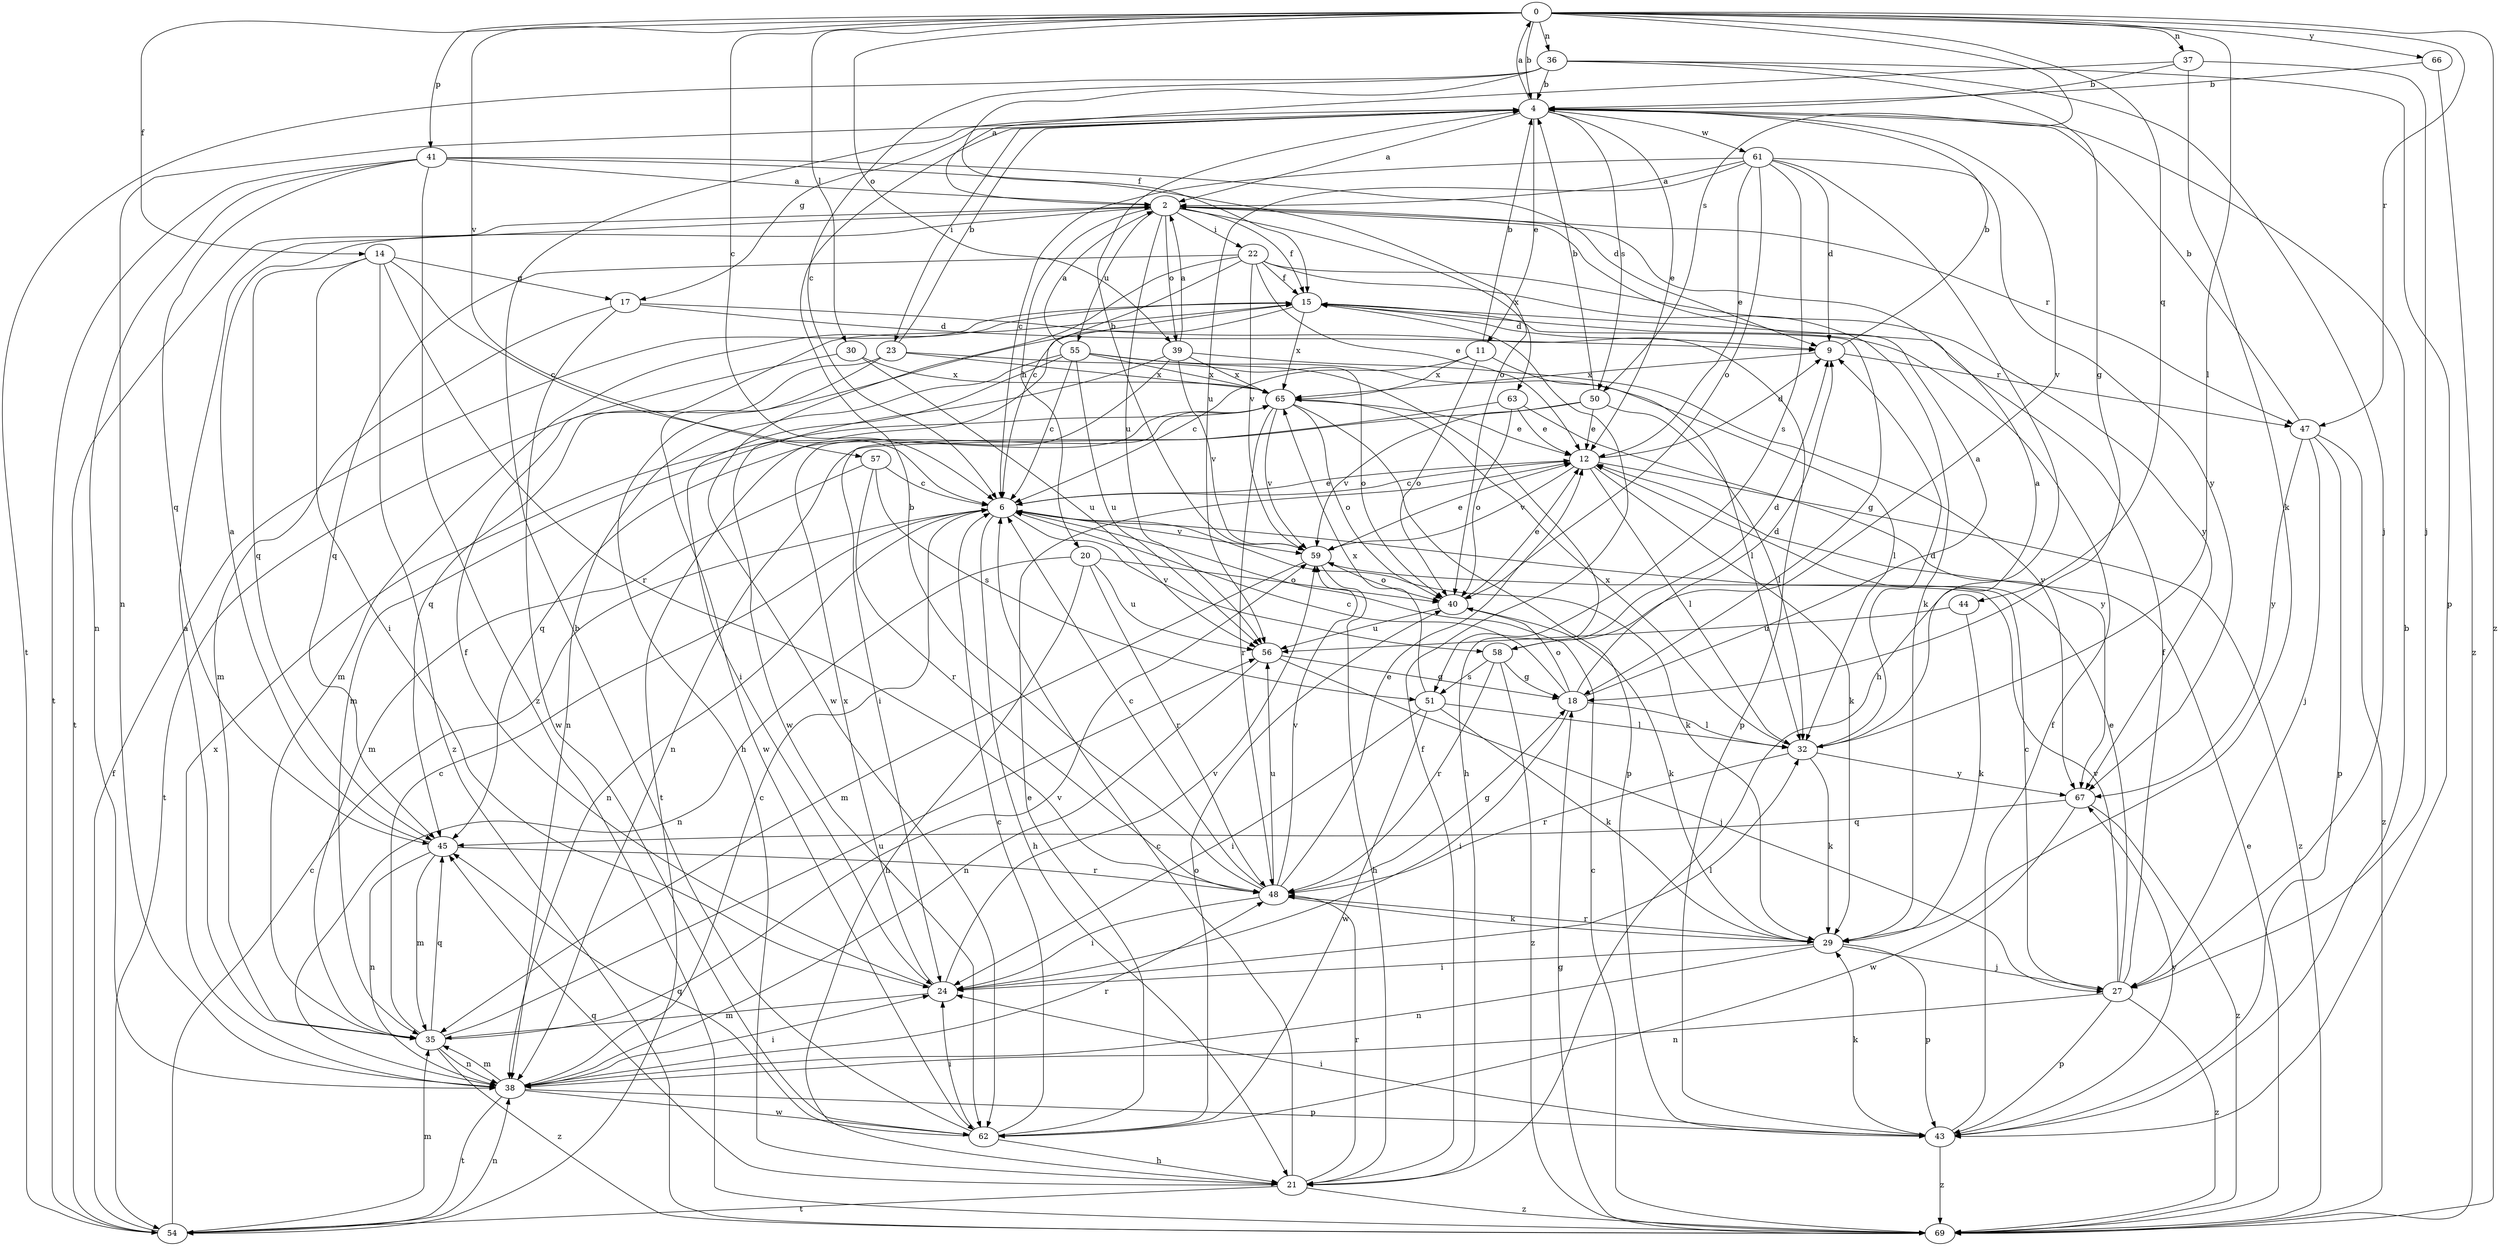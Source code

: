 strict digraph  {
0;
2;
4;
6;
9;
11;
12;
14;
15;
17;
18;
20;
21;
22;
23;
24;
27;
29;
30;
32;
35;
36;
37;
38;
39;
40;
41;
43;
44;
45;
47;
48;
50;
51;
54;
55;
56;
57;
58;
59;
61;
62;
63;
65;
66;
67;
69;
0 -> 4  [label=b];
0 -> 6  [label=c];
0 -> 14  [label=f];
0 -> 30  [label=l];
0 -> 32  [label=l];
0 -> 36  [label=n];
0 -> 37  [label=n];
0 -> 39  [label=o];
0 -> 41  [label=p];
0 -> 44  [label=q];
0 -> 47  [label=r];
0 -> 50  [label=s];
0 -> 57  [label=v];
0 -> 66  [label=y];
0 -> 69  [label=z];
2 -> 15  [label=f];
2 -> 20  [label=h];
2 -> 22  [label=i];
2 -> 39  [label=o];
2 -> 47  [label=r];
2 -> 54  [label=t];
2 -> 55  [label=u];
2 -> 56  [label=u];
2 -> 63  [label=x];
4 -> 0  [label=a];
4 -> 2  [label=a];
4 -> 11  [label=e];
4 -> 12  [label=e];
4 -> 17  [label=g];
4 -> 23  [label=i];
4 -> 38  [label=n];
4 -> 50  [label=s];
4 -> 58  [label=v];
4 -> 61  [label=w];
6 -> 12  [label=e];
6 -> 21  [label=h];
6 -> 29  [label=k];
6 -> 38  [label=n];
6 -> 58  [label=v];
6 -> 59  [label=v];
9 -> 4  [label=b];
9 -> 47  [label=r];
9 -> 65  [label=x];
11 -> 4  [label=b];
11 -> 6  [label=c];
11 -> 32  [label=l];
11 -> 40  [label=o];
11 -> 65  [label=x];
12 -> 6  [label=c];
12 -> 9  [label=d];
12 -> 29  [label=k];
12 -> 32  [label=l];
12 -> 59  [label=v];
12 -> 69  [label=z];
14 -> 6  [label=c];
14 -> 17  [label=g];
14 -> 24  [label=i];
14 -> 45  [label=q];
14 -> 48  [label=r];
14 -> 69  [label=z];
15 -> 9  [label=d];
15 -> 18  [label=g];
15 -> 21  [label=h];
15 -> 35  [label=m];
15 -> 62  [label=w];
15 -> 65  [label=x];
17 -> 9  [label=d];
17 -> 35  [label=m];
17 -> 43  [label=p];
17 -> 62  [label=w];
18 -> 2  [label=a];
18 -> 6  [label=c];
18 -> 9  [label=d];
18 -> 24  [label=i];
18 -> 32  [label=l];
18 -> 40  [label=o];
20 -> 21  [label=h];
20 -> 38  [label=n];
20 -> 40  [label=o];
20 -> 48  [label=r];
20 -> 56  [label=u];
21 -> 6  [label=c];
21 -> 15  [label=f];
21 -> 45  [label=q];
21 -> 48  [label=r];
21 -> 54  [label=t];
21 -> 69  [label=z];
22 -> 6  [label=c];
22 -> 12  [label=e];
22 -> 15  [label=f];
22 -> 29  [label=k];
22 -> 45  [label=q];
22 -> 59  [label=v];
22 -> 62  [label=w];
22 -> 67  [label=y];
23 -> 4  [label=b];
23 -> 40  [label=o];
23 -> 45  [label=q];
23 -> 62  [label=w];
23 -> 65  [label=x];
24 -> 15  [label=f];
24 -> 32  [label=l];
24 -> 35  [label=m];
24 -> 59  [label=v];
24 -> 65  [label=x];
27 -> 6  [label=c];
27 -> 12  [label=e];
27 -> 15  [label=f];
27 -> 38  [label=n];
27 -> 43  [label=p];
27 -> 59  [label=v];
27 -> 69  [label=z];
29 -> 24  [label=i];
29 -> 27  [label=j];
29 -> 38  [label=n];
29 -> 43  [label=p];
29 -> 48  [label=r];
30 -> 54  [label=t];
30 -> 56  [label=u];
30 -> 65  [label=x];
32 -> 2  [label=a];
32 -> 9  [label=d];
32 -> 29  [label=k];
32 -> 48  [label=r];
32 -> 65  [label=x];
32 -> 67  [label=y];
35 -> 2  [label=a];
35 -> 6  [label=c];
35 -> 38  [label=n];
35 -> 45  [label=q];
35 -> 56  [label=u];
35 -> 59  [label=v];
35 -> 69  [label=z];
36 -> 4  [label=b];
36 -> 6  [label=c];
36 -> 15  [label=f];
36 -> 18  [label=g];
36 -> 27  [label=j];
36 -> 43  [label=p];
36 -> 54  [label=t];
37 -> 2  [label=a];
37 -> 4  [label=b];
37 -> 27  [label=j];
37 -> 29  [label=k];
38 -> 6  [label=c];
38 -> 24  [label=i];
38 -> 35  [label=m];
38 -> 43  [label=p];
38 -> 48  [label=r];
38 -> 54  [label=t];
38 -> 62  [label=w];
38 -> 65  [label=x];
39 -> 2  [label=a];
39 -> 35  [label=m];
39 -> 54  [label=t];
39 -> 59  [label=v];
39 -> 65  [label=x];
39 -> 67  [label=y];
40 -> 12  [label=e];
40 -> 29  [label=k];
40 -> 56  [label=u];
41 -> 2  [label=a];
41 -> 9  [label=d];
41 -> 38  [label=n];
41 -> 40  [label=o];
41 -> 45  [label=q];
41 -> 54  [label=t];
41 -> 69  [label=z];
43 -> 4  [label=b];
43 -> 15  [label=f];
43 -> 24  [label=i];
43 -> 29  [label=k];
43 -> 67  [label=y];
43 -> 69  [label=z];
44 -> 29  [label=k];
44 -> 56  [label=u];
45 -> 2  [label=a];
45 -> 35  [label=m];
45 -> 38  [label=n];
45 -> 48  [label=r];
47 -> 4  [label=b];
47 -> 27  [label=j];
47 -> 43  [label=p];
47 -> 67  [label=y];
47 -> 69  [label=z];
48 -> 4  [label=b];
48 -> 6  [label=c];
48 -> 12  [label=e];
48 -> 18  [label=g];
48 -> 24  [label=i];
48 -> 29  [label=k];
48 -> 56  [label=u];
48 -> 59  [label=v];
50 -> 4  [label=b];
50 -> 12  [label=e];
50 -> 32  [label=l];
50 -> 38  [label=n];
50 -> 59  [label=v];
51 -> 24  [label=i];
51 -> 29  [label=k];
51 -> 32  [label=l];
51 -> 62  [label=w];
51 -> 65  [label=x];
54 -> 6  [label=c];
54 -> 15  [label=f];
54 -> 35  [label=m];
54 -> 38  [label=n];
55 -> 2  [label=a];
55 -> 6  [label=c];
55 -> 21  [label=h];
55 -> 24  [label=i];
55 -> 32  [label=l];
55 -> 38  [label=n];
55 -> 56  [label=u];
55 -> 65  [label=x];
56 -> 18  [label=g];
56 -> 27  [label=j];
56 -> 38  [label=n];
57 -> 6  [label=c];
57 -> 35  [label=m];
57 -> 48  [label=r];
57 -> 51  [label=s];
58 -> 9  [label=d];
58 -> 18  [label=g];
58 -> 48  [label=r];
58 -> 51  [label=s];
58 -> 69  [label=z];
59 -> 4  [label=b];
59 -> 12  [label=e];
59 -> 21  [label=h];
59 -> 35  [label=m];
59 -> 40  [label=o];
61 -> 2  [label=a];
61 -> 6  [label=c];
61 -> 9  [label=d];
61 -> 12  [label=e];
61 -> 21  [label=h];
61 -> 40  [label=o];
61 -> 51  [label=s];
61 -> 56  [label=u];
61 -> 67  [label=y];
62 -> 4  [label=b];
62 -> 6  [label=c];
62 -> 12  [label=e];
62 -> 21  [label=h];
62 -> 24  [label=i];
62 -> 40  [label=o];
62 -> 45  [label=q];
63 -> 12  [label=e];
63 -> 24  [label=i];
63 -> 40  [label=o];
63 -> 67  [label=y];
65 -> 12  [label=e];
65 -> 40  [label=o];
65 -> 43  [label=p];
65 -> 45  [label=q];
65 -> 48  [label=r];
65 -> 59  [label=v];
66 -> 4  [label=b];
66 -> 69  [label=z];
67 -> 45  [label=q];
67 -> 62  [label=w];
67 -> 69  [label=z];
69 -> 6  [label=c];
69 -> 12  [label=e];
69 -> 18  [label=g];
}
